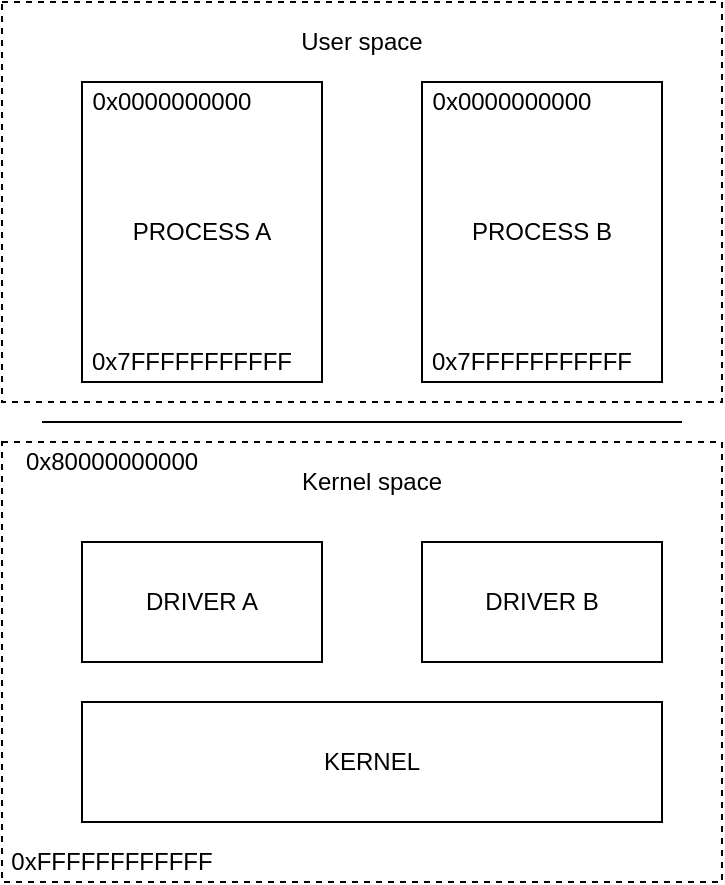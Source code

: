 <mxfile version="13.4.2" type="device"><diagram id="RVqtiToqj4LxaiL-oqVJ" name="Page-1"><mxGraphModel dx="1037" dy="539" grid="1" gridSize="10" guides="1" tooltips="1" connect="1" arrows="1" fold="1" page="1" pageScale="1" pageWidth="850" pageHeight="1100" math="0" shadow="0"><root><mxCell id="0"/><mxCell id="1" parent="0"/><mxCell id="AsymR4PRPB5ee3ZiX2Nn-2" value="" style="rounded=0;whiteSpace=wrap;html=1;fillColor=none;dashed=1;" vertex="1" parent="1"><mxGeometry x="220" y="250" width="360" height="220" as="geometry"/></mxCell><mxCell id="AsymR4PRPB5ee3ZiX2Nn-3" value="" style="rounded=0;whiteSpace=wrap;html=1;fillColor=none;dashed=1;" vertex="1" parent="1"><mxGeometry x="220" y="30" width="360" height="200" as="geometry"/></mxCell><mxCell id="AsymR4PRPB5ee3ZiX2Nn-1" value="" style="endArrow=none;html=1;" edge="1" parent="1"><mxGeometry width="50" height="50" relative="1" as="geometry"><mxPoint x="240" y="240" as="sourcePoint"/><mxPoint x="560" y="240" as="targetPoint"/></mxGeometry></mxCell><mxCell id="AsymR4PRPB5ee3ZiX2Nn-4" value="PROCESS A" style="rounded=0;whiteSpace=wrap;html=1;fillColor=none;" vertex="1" parent="1"><mxGeometry x="260" y="70" width="120" height="150" as="geometry"/></mxCell><mxCell id="AsymR4PRPB5ee3ZiX2Nn-5" value="PROCESS B" style="rounded=0;whiteSpace=wrap;html=1;fillColor=none;" vertex="1" parent="1"><mxGeometry x="430" y="70" width="120" height="150" as="geometry"/></mxCell><mxCell id="AsymR4PRPB5ee3ZiX2Nn-6" value="DRIVER A" style="rounded=0;whiteSpace=wrap;html=1;fillColor=none;" vertex="1" parent="1"><mxGeometry x="260" y="300" width="120" height="60" as="geometry"/></mxCell><mxCell id="AsymR4PRPB5ee3ZiX2Nn-7" value="DRIVER B" style="rounded=0;whiteSpace=wrap;html=1;fillColor=none;" vertex="1" parent="1"><mxGeometry x="430" y="300" width="120" height="60" as="geometry"/></mxCell><mxCell id="AsymR4PRPB5ee3ZiX2Nn-8" value="KERNEL" style="rounded=0;whiteSpace=wrap;html=1;fillColor=none;" vertex="1" parent="1"><mxGeometry x="260" y="380" width="290" height="60" as="geometry"/></mxCell><mxCell id="AsymR4PRPB5ee3ZiX2Nn-9" value="User space" style="text;html=1;strokeColor=none;fillColor=none;align=center;verticalAlign=middle;whiteSpace=wrap;rounded=0;dashed=1;" vertex="1" parent="1"><mxGeometry x="365" y="40" width="70" height="20" as="geometry"/></mxCell><mxCell id="AsymR4PRPB5ee3ZiX2Nn-10" value="Kernel space" style="text;html=1;strokeColor=none;fillColor=none;align=center;verticalAlign=middle;whiteSpace=wrap;rounded=0;dashed=1;" vertex="1" parent="1"><mxGeometry x="365" y="260" width="80" height="20" as="geometry"/></mxCell><mxCell id="AsymR4PRPB5ee3ZiX2Nn-11" value="0x0000000000" style="text;html=1;strokeColor=none;fillColor=none;align=center;verticalAlign=middle;whiteSpace=wrap;rounded=0;dashed=1;" vertex="1" parent="1"><mxGeometry x="260" y="70" width="90" height="20" as="geometry"/></mxCell><mxCell id="AsymR4PRPB5ee3ZiX2Nn-12" value="0x0000000000" style="text;html=1;strokeColor=none;fillColor=none;align=center;verticalAlign=middle;whiteSpace=wrap;rounded=0;dashed=1;" vertex="1" parent="1"><mxGeometry x="430" y="70" width="90" height="20" as="geometry"/></mxCell><mxCell id="AsymR4PRPB5ee3ZiX2Nn-13" value="0x7FFFFFFFFFFF" style="text;html=1;strokeColor=none;fillColor=none;align=center;verticalAlign=middle;whiteSpace=wrap;rounded=0;dashed=1;" vertex="1" parent="1"><mxGeometry x="430" y="200" width="110" height="20" as="geometry"/></mxCell><mxCell id="AsymR4PRPB5ee3ZiX2Nn-14" value="0x7FFFFFFFFFFF" style="text;html=1;strokeColor=none;fillColor=none;align=center;verticalAlign=middle;whiteSpace=wrap;rounded=0;dashed=1;" vertex="1" parent="1"><mxGeometry x="260" y="200" width="110" height="20" as="geometry"/></mxCell><mxCell id="AsymR4PRPB5ee3ZiX2Nn-17" value="0xFFFFFFFFFFFF" style="text;html=1;strokeColor=none;fillColor=none;align=center;verticalAlign=middle;whiteSpace=wrap;rounded=0;dashed=1;" vertex="1" parent="1"><mxGeometry x="220" y="450" width="110" height="20" as="geometry"/></mxCell><mxCell id="AsymR4PRPB5ee3ZiX2Nn-18" value="0x80000000000" style="text;html=1;strokeColor=none;fillColor=none;align=center;verticalAlign=middle;whiteSpace=wrap;rounded=0;dashed=1;" vertex="1" parent="1"><mxGeometry x="220" y="250" width="110" height="20" as="geometry"/></mxCell></root></mxGraphModel></diagram></mxfile>
